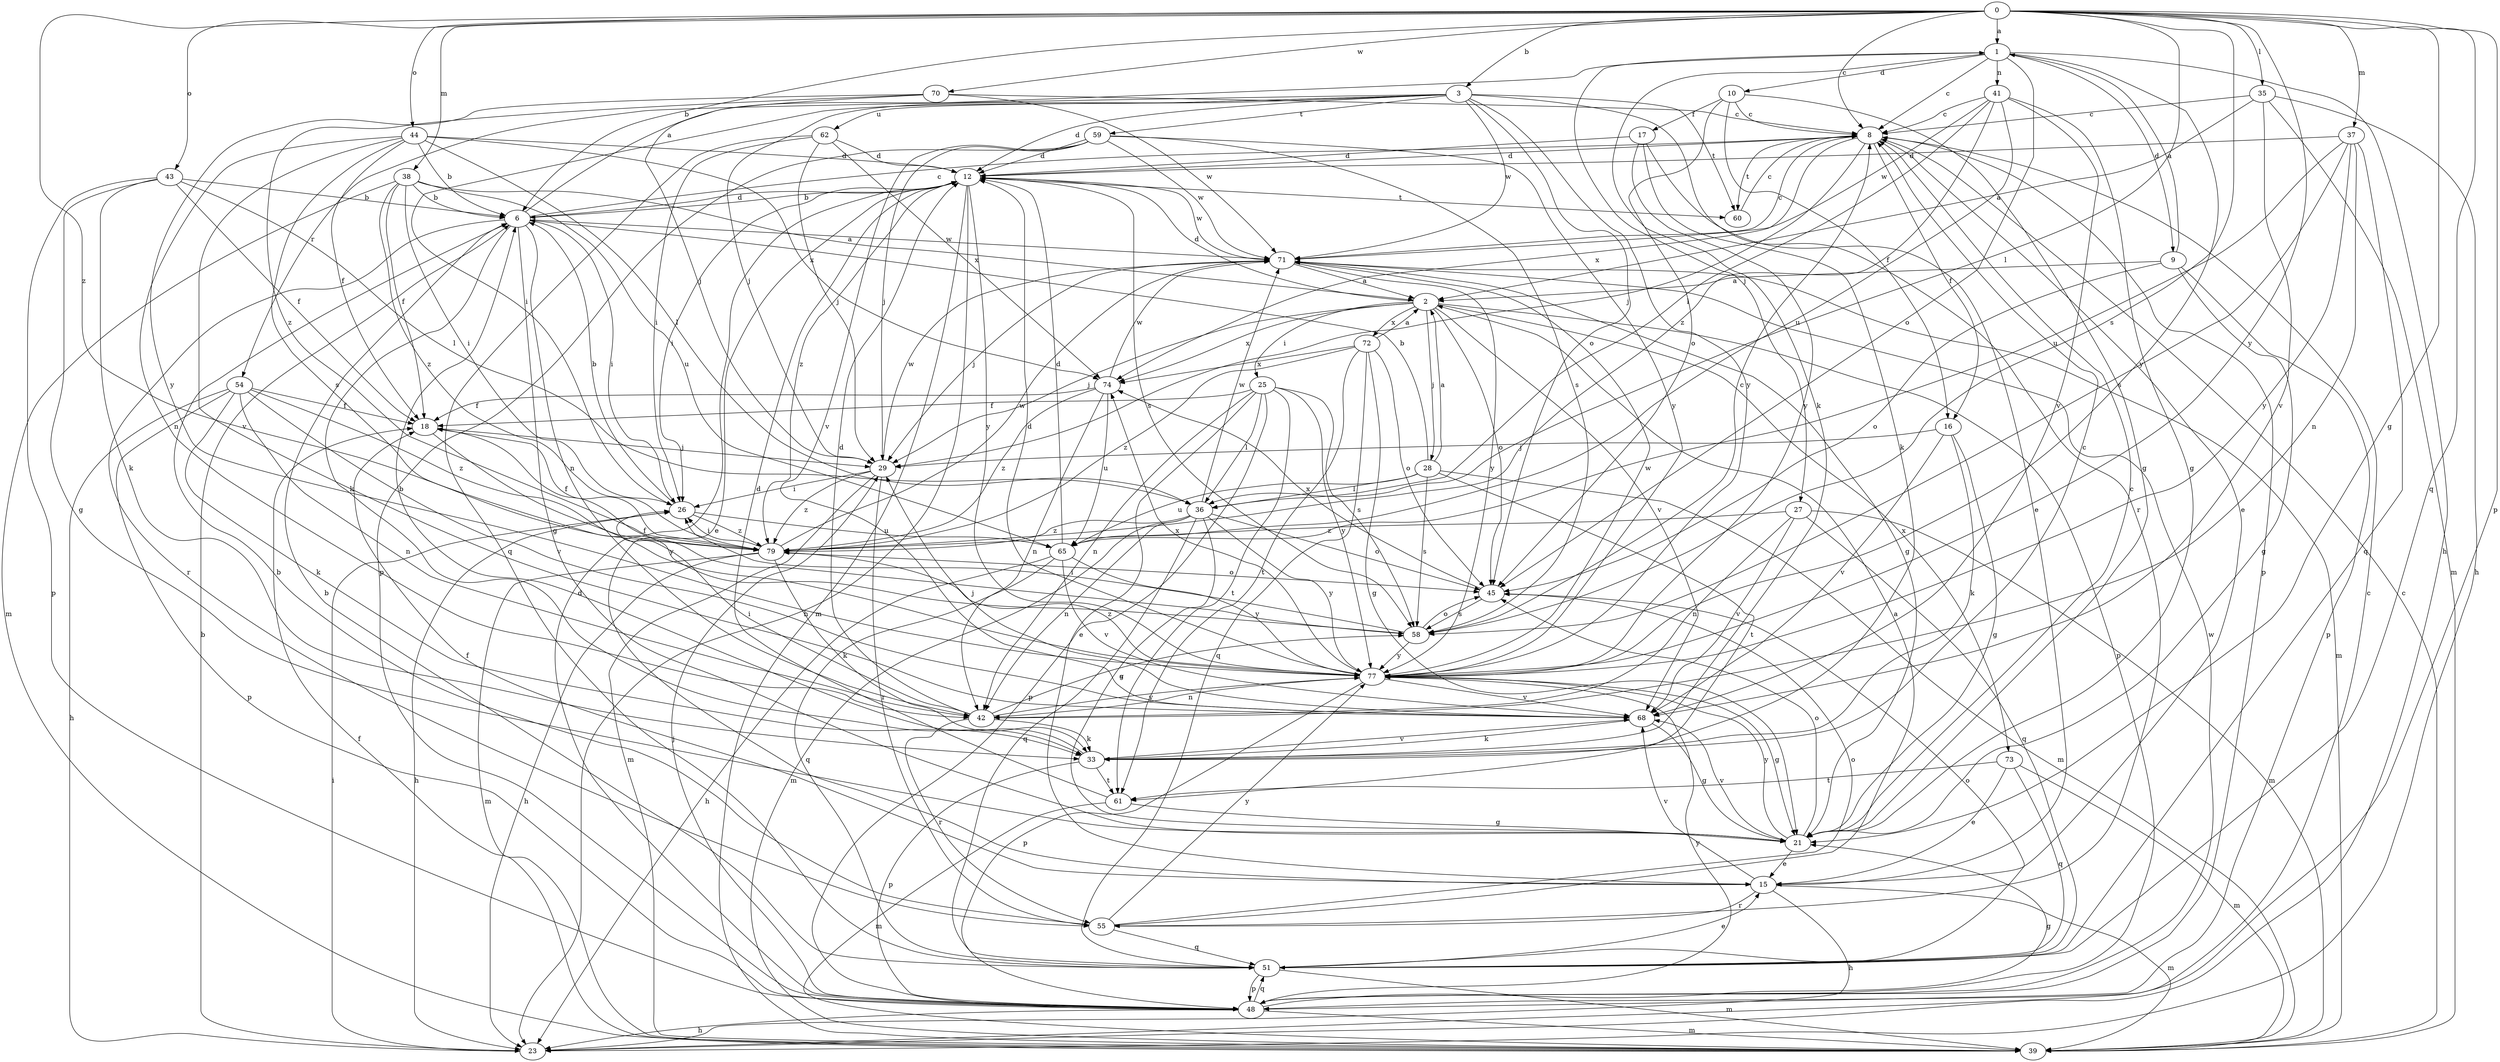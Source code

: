 strict digraph  {
0;
1;
2;
3;
6;
8;
9;
10;
12;
15;
16;
17;
18;
21;
23;
25;
26;
27;
28;
29;
33;
35;
36;
37;
38;
39;
41;
42;
43;
44;
45;
48;
51;
54;
55;
58;
59;
60;
61;
62;
65;
68;
70;
71;
72;
73;
74;
77;
79;
0 -> 1  [label=a];
0 -> 3  [label=b];
0 -> 6  [label=b];
0 -> 8  [label=c];
0 -> 21  [label=g];
0 -> 35  [label=l];
0 -> 36  [label=l];
0 -> 37  [label=m];
0 -> 38  [label=m];
0 -> 43  [label=o];
0 -> 44  [label=o];
0 -> 48  [label=p];
0 -> 51  [label=q];
0 -> 58  [label=s];
0 -> 70  [label=w];
0 -> 77  [label=y];
0 -> 79  [label=z];
1 -> 8  [label=c];
1 -> 9  [label=d];
1 -> 10  [label=d];
1 -> 23  [label=h];
1 -> 27  [label=j];
1 -> 33  [label=k];
1 -> 41  [label=n];
1 -> 45  [label=o];
1 -> 77  [label=y];
2 -> 12  [label=d];
2 -> 25  [label=i];
2 -> 28  [label=j];
2 -> 29  [label=j];
2 -> 45  [label=o];
2 -> 48  [label=p];
2 -> 68  [label=v];
2 -> 72  [label=x];
2 -> 73  [label=x];
2 -> 74  [label=x];
3 -> 12  [label=d];
3 -> 26  [label=i];
3 -> 29  [label=j];
3 -> 45  [label=o];
3 -> 54  [label=r];
3 -> 55  [label=r];
3 -> 59  [label=t];
3 -> 60  [label=t];
3 -> 62  [label=u];
3 -> 71  [label=w];
3 -> 77  [label=y];
6 -> 1  [label=a];
6 -> 8  [label=c];
6 -> 12  [label=d];
6 -> 21  [label=g];
6 -> 26  [label=i];
6 -> 33  [label=k];
6 -> 42  [label=n];
6 -> 55  [label=r];
6 -> 71  [label=w];
8 -> 12  [label=d];
8 -> 15  [label=e];
8 -> 16  [label=f];
8 -> 29  [label=j];
8 -> 48  [label=p];
8 -> 60  [label=t];
8 -> 74  [label=x];
9 -> 1  [label=a];
9 -> 2  [label=a];
9 -> 21  [label=g];
9 -> 45  [label=o];
9 -> 48  [label=p];
10 -> 8  [label=c];
10 -> 16  [label=f];
10 -> 17  [label=f];
10 -> 21  [label=g];
10 -> 45  [label=o];
12 -> 6  [label=b];
12 -> 15  [label=e];
12 -> 23  [label=h];
12 -> 26  [label=i];
12 -> 39  [label=m];
12 -> 58  [label=s];
12 -> 60  [label=t];
12 -> 71  [label=w];
12 -> 77  [label=y];
12 -> 79  [label=z];
15 -> 18  [label=f];
15 -> 23  [label=h];
15 -> 39  [label=m];
15 -> 55  [label=r];
15 -> 68  [label=v];
16 -> 21  [label=g];
16 -> 29  [label=j];
16 -> 33  [label=k];
16 -> 68  [label=v];
17 -> 12  [label=d];
17 -> 15  [label=e];
17 -> 33  [label=k];
17 -> 77  [label=y];
18 -> 29  [label=j];
18 -> 77  [label=y];
21 -> 8  [label=c];
21 -> 15  [label=e];
21 -> 45  [label=o];
21 -> 68  [label=v];
21 -> 77  [label=y];
23 -> 6  [label=b];
23 -> 8  [label=c];
23 -> 26  [label=i];
25 -> 15  [label=e];
25 -> 18  [label=f];
25 -> 36  [label=l];
25 -> 42  [label=n];
25 -> 48  [label=p];
25 -> 58  [label=s];
25 -> 61  [label=t];
25 -> 77  [label=y];
26 -> 6  [label=b];
26 -> 23  [label=h];
26 -> 65  [label=u];
26 -> 79  [label=z];
27 -> 39  [label=m];
27 -> 42  [label=n];
27 -> 51  [label=q];
27 -> 68  [label=v];
27 -> 79  [label=z];
28 -> 2  [label=a];
28 -> 6  [label=b];
28 -> 36  [label=l];
28 -> 39  [label=m];
28 -> 58  [label=s];
28 -> 61  [label=t];
28 -> 65  [label=u];
29 -> 26  [label=i];
29 -> 39  [label=m];
29 -> 55  [label=r];
29 -> 71  [label=w];
29 -> 79  [label=z];
33 -> 6  [label=b];
33 -> 8  [label=c];
33 -> 48  [label=p];
33 -> 61  [label=t];
33 -> 68  [label=v];
35 -> 2  [label=a];
35 -> 8  [label=c];
35 -> 23  [label=h];
35 -> 39  [label=m];
35 -> 68  [label=v];
36 -> 21  [label=g];
36 -> 39  [label=m];
36 -> 42  [label=n];
36 -> 45  [label=o];
36 -> 51  [label=q];
36 -> 71  [label=w];
36 -> 77  [label=y];
36 -> 79  [label=z];
37 -> 12  [label=d];
37 -> 42  [label=n];
37 -> 51  [label=q];
37 -> 58  [label=s];
37 -> 65  [label=u];
37 -> 77  [label=y];
38 -> 2  [label=a];
38 -> 6  [label=b];
38 -> 18  [label=f];
38 -> 26  [label=i];
38 -> 39  [label=m];
38 -> 65  [label=u];
38 -> 79  [label=z];
39 -> 8  [label=c];
39 -> 18  [label=f];
41 -> 8  [label=c];
41 -> 21  [label=g];
41 -> 36  [label=l];
41 -> 65  [label=u];
41 -> 68  [label=v];
41 -> 71  [label=w];
41 -> 79  [label=z];
42 -> 12  [label=d];
42 -> 26  [label=i];
42 -> 33  [label=k];
42 -> 55  [label=r];
42 -> 58  [label=s];
42 -> 77  [label=y];
43 -> 6  [label=b];
43 -> 18  [label=f];
43 -> 21  [label=g];
43 -> 33  [label=k];
43 -> 36  [label=l];
43 -> 48  [label=p];
44 -> 6  [label=b];
44 -> 12  [label=d];
44 -> 18  [label=f];
44 -> 36  [label=l];
44 -> 42  [label=n];
44 -> 58  [label=s];
44 -> 68  [label=v];
44 -> 74  [label=x];
45 -> 58  [label=s];
45 -> 74  [label=x];
48 -> 12  [label=d];
48 -> 21  [label=g];
48 -> 23  [label=h];
48 -> 29  [label=j];
48 -> 39  [label=m];
48 -> 51  [label=q];
48 -> 71  [label=w];
48 -> 77  [label=y];
51 -> 6  [label=b];
51 -> 15  [label=e];
51 -> 39  [label=m];
51 -> 45  [label=o];
51 -> 48  [label=p];
54 -> 18  [label=f];
54 -> 23  [label=h];
54 -> 33  [label=k];
54 -> 42  [label=n];
54 -> 48  [label=p];
54 -> 68  [label=v];
54 -> 79  [label=z];
55 -> 2  [label=a];
55 -> 6  [label=b];
55 -> 45  [label=o];
55 -> 51  [label=q];
55 -> 77  [label=y];
58 -> 8  [label=c];
58 -> 18  [label=f];
58 -> 26  [label=i];
58 -> 45  [label=o];
58 -> 77  [label=y];
59 -> 12  [label=d];
59 -> 29  [label=j];
59 -> 48  [label=p];
59 -> 58  [label=s];
59 -> 68  [label=v];
59 -> 71  [label=w];
59 -> 77  [label=y];
60 -> 8  [label=c];
61 -> 12  [label=d];
61 -> 21  [label=g];
61 -> 39  [label=m];
62 -> 12  [label=d];
62 -> 26  [label=i];
62 -> 29  [label=j];
62 -> 51  [label=q];
62 -> 74  [label=x];
65 -> 12  [label=d];
65 -> 23  [label=h];
65 -> 51  [label=q];
65 -> 68  [label=v];
65 -> 77  [label=y];
68 -> 21  [label=g];
68 -> 29  [label=j];
68 -> 33  [label=k];
70 -> 8  [label=c];
70 -> 29  [label=j];
70 -> 71  [label=w];
70 -> 77  [label=y];
70 -> 79  [label=z];
71 -> 2  [label=a];
71 -> 8  [label=c];
71 -> 21  [label=g];
71 -> 29  [label=j];
71 -> 39  [label=m];
71 -> 77  [label=y];
72 -> 2  [label=a];
72 -> 21  [label=g];
72 -> 45  [label=o];
72 -> 51  [label=q];
72 -> 61  [label=t];
72 -> 74  [label=x];
72 -> 79  [label=z];
73 -> 15  [label=e];
73 -> 39  [label=m];
73 -> 51  [label=q];
73 -> 61  [label=t];
74 -> 18  [label=f];
74 -> 42  [label=n];
74 -> 65  [label=u];
74 -> 71  [label=w];
74 -> 79  [label=z];
77 -> 12  [label=d];
77 -> 21  [label=g];
77 -> 42  [label=n];
77 -> 48  [label=p];
77 -> 68  [label=v];
77 -> 71  [label=w];
77 -> 74  [label=x];
77 -> 79  [label=z];
79 -> 18  [label=f];
79 -> 23  [label=h];
79 -> 26  [label=i];
79 -> 33  [label=k];
79 -> 39  [label=m];
79 -> 45  [label=o];
79 -> 71  [label=w];
}

